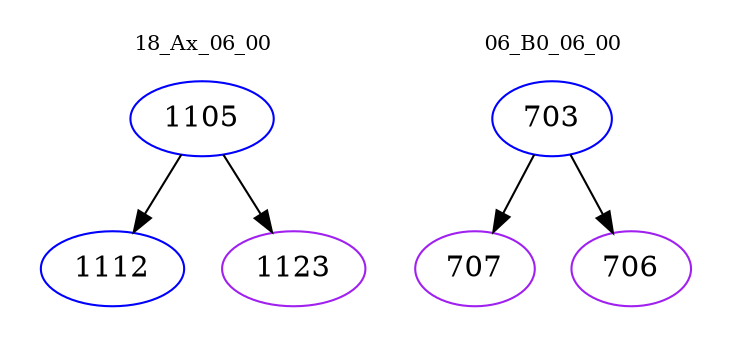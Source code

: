 digraph{
subgraph cluster_0 {
color = white
label = "18_Ax_06_00";
fontsize=10;
T0_1105 [label="1105", color="blue"]
T0_1105 -> T0_1112 [color="black"]
T0_1112 [label="1112", color="blue"]
T0_1105 -> T0_1123 [color="black"]
T0_1123 [label="1123", color="purple"]
}
subgraph cluster_1 {
color = white
label = "06_B0_06_00";
fontsize=10;
T1_703 [label="703", color="blue"]
T1_703 -> T1_707 [color="black"]
T1_707 [label="707", color="purple"]
T1_703 -> T1_706 [color="black"]
T1_706 [label="706", color="purple"]
}
}
